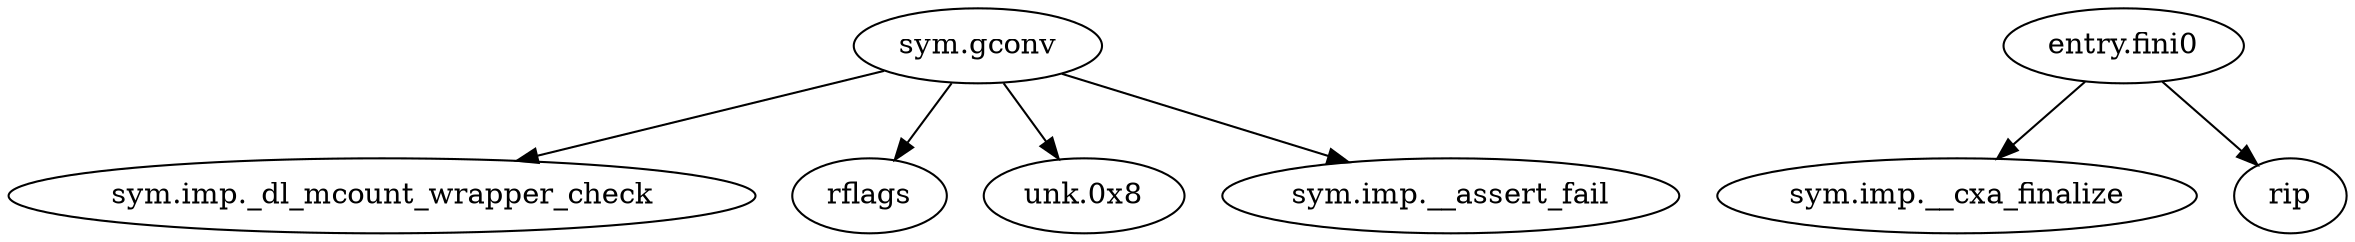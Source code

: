 digraph code {
  "0x00000770" [label="sym.gconv"];
  "0x00000770" -> "0x000005a0";
  "0x000005a0" [label="sym.imp._dl_mcount_wrapper_check"];
  "0x00000770" -> "0x00000000";
  "0x00000000" [label="rflags"];
  "0x00000770" -> "0x00000008";
  "0x00000008" [label="unk.0x8"];
  "0x00000770" -> "0x00000580";
  "0x00000580" [label="sym.imp.__assert_fail"];
  "0x00000630" [label="entry.fini0"];
  "0x00000630" -> "0x000005b0";
  "0x000005b0" [label="sym.imp.__cxa_finalize"];
  "0x00000630" -> "0x000005c0";
  "0x000005c0" [label="rip"];
}